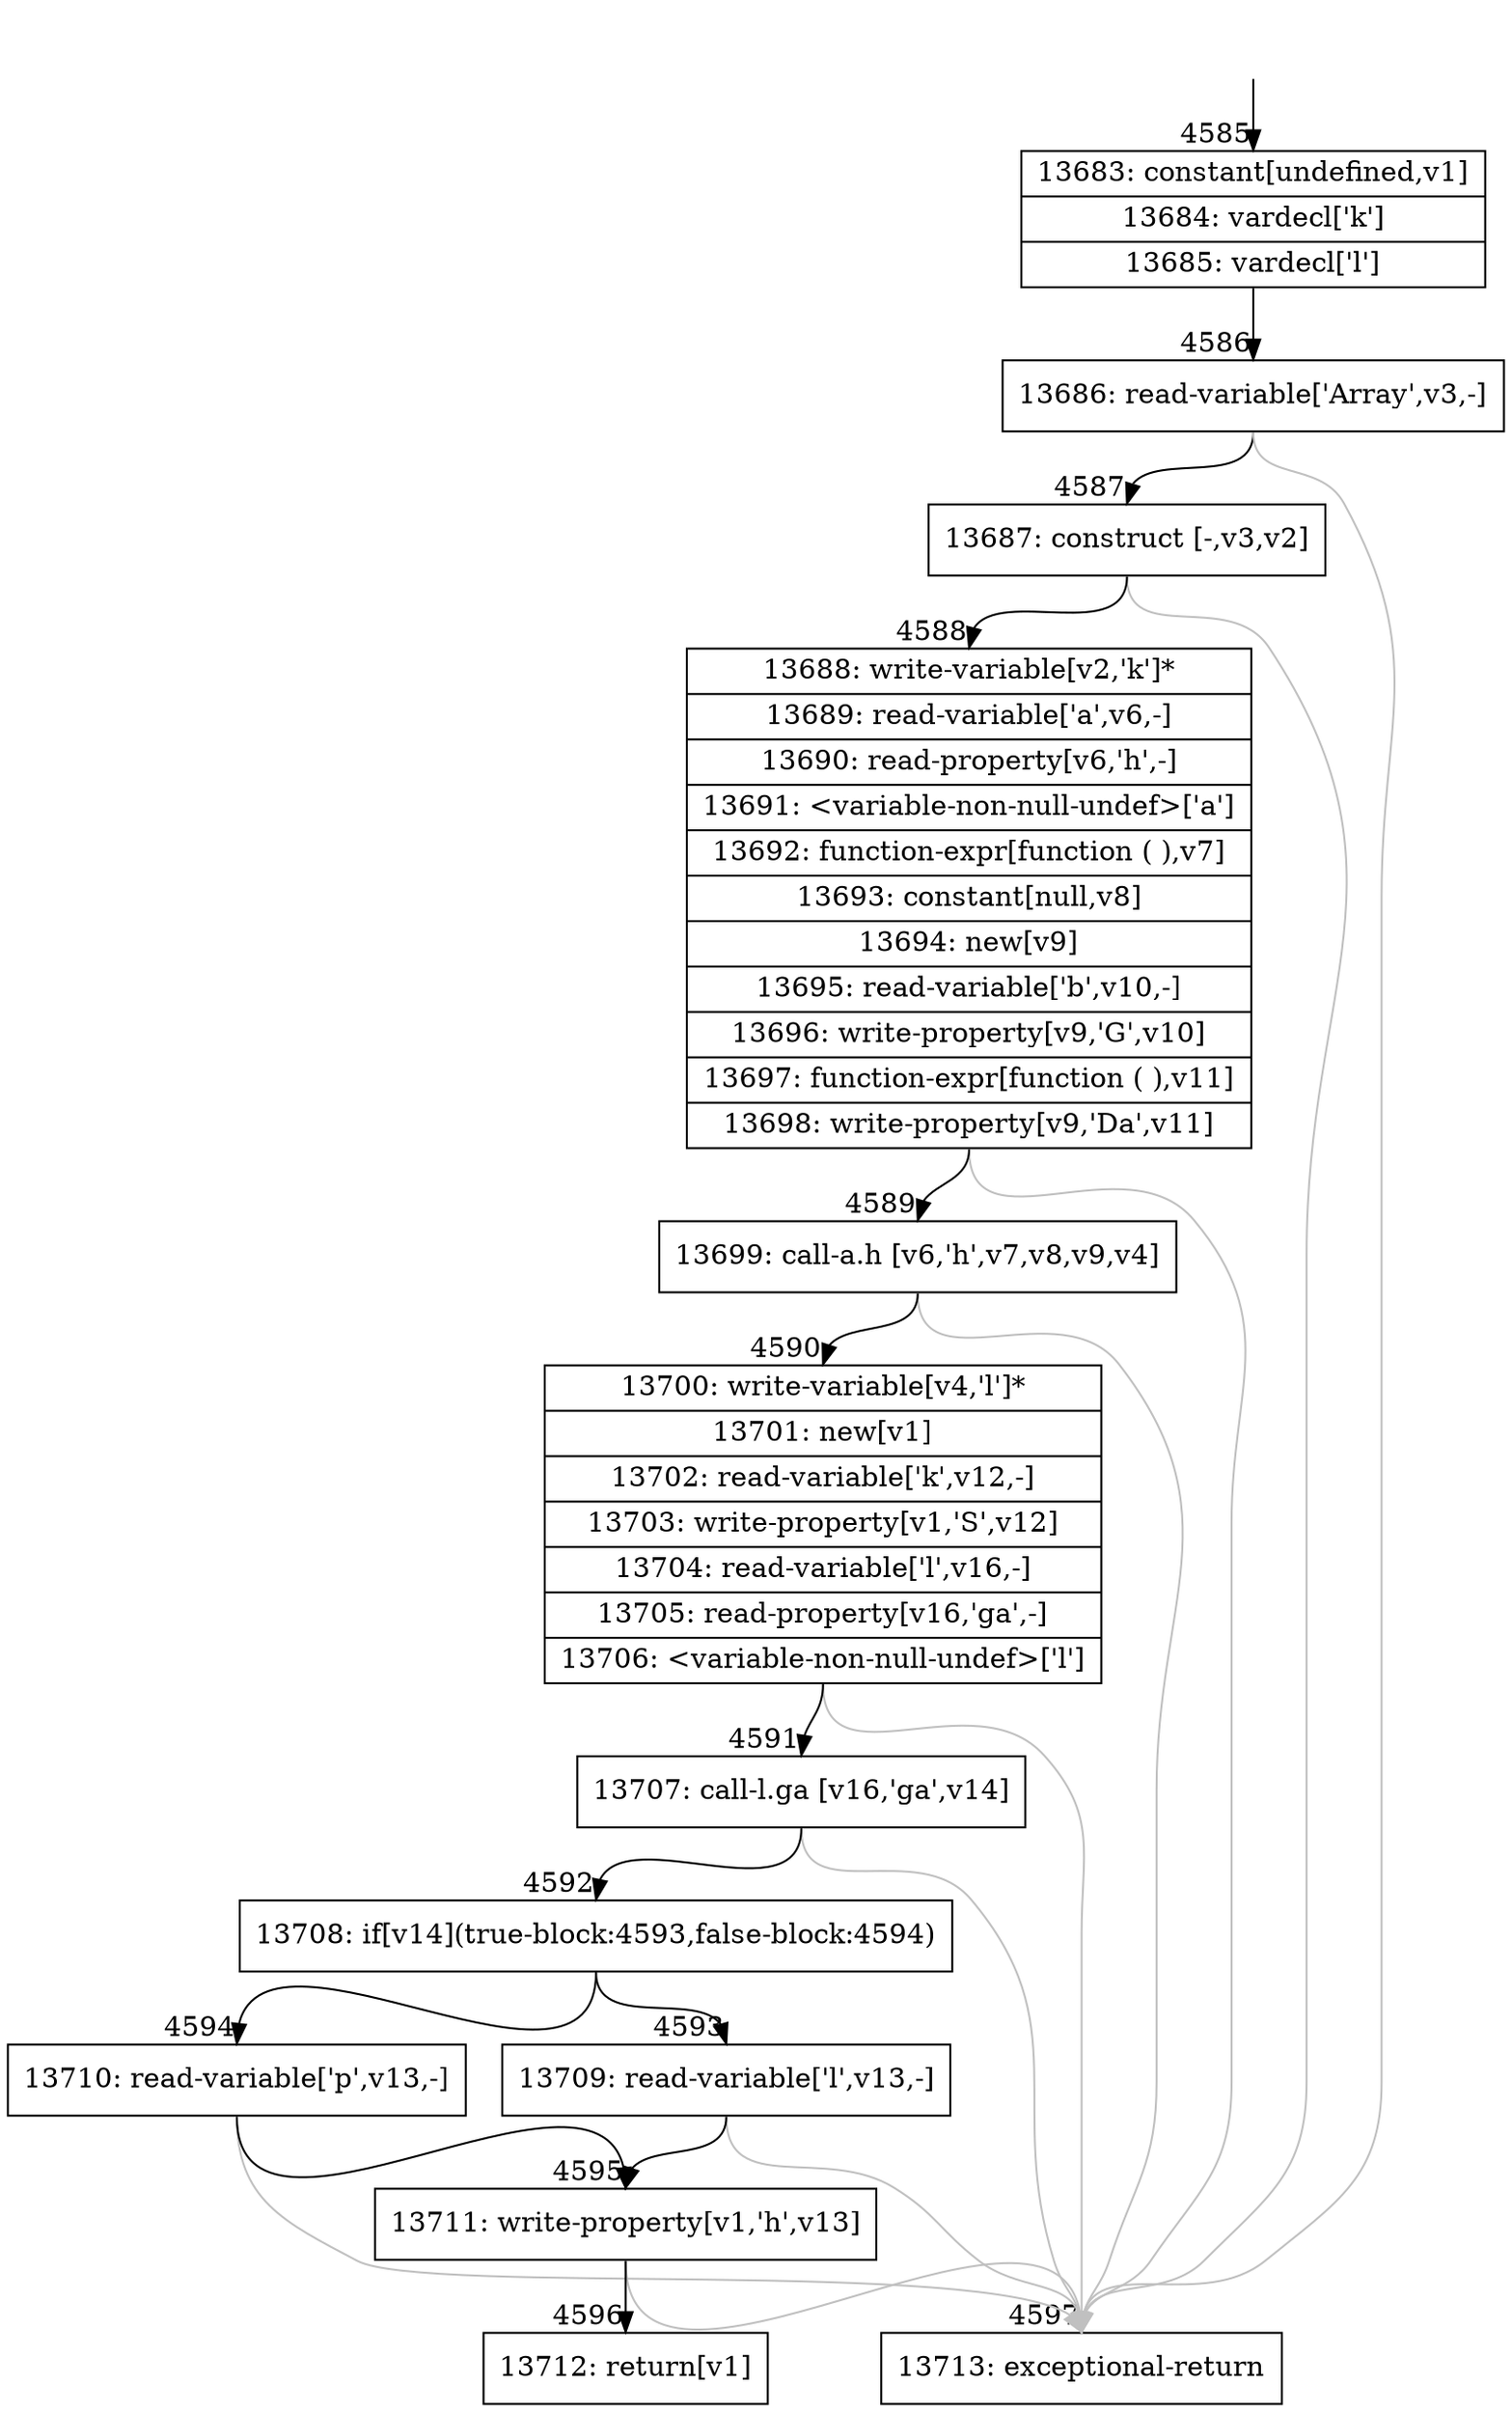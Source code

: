 digraph {
rankdir="TD"
BB_entry369[shape=none,label=""];
BB_entry369 -> BB4585 [tailport=s, headport=n, headlabel="    4585"]
BB4585 [shape=record label="{13683: constant[undefined,v1]|13684: vardecl['k']|13685: vardecl['l']}" ] 
BB4585 -> BB4586 [tailport=s, headport=n, headlabel="      4586"]
BB4586 [shape=record label="{13686: read-variable['Array',v3,-]}" ] 
BB4586 -> BB4587 [tailport=s, headport=n, headlabel="      4587"]
BB4586 -> BB4597 [tailport=s, headport=n, color=gray, headlabel="      4597"]
BB4587 [shape=record label="{13687: construct [-,v3,v2]}" ] 
BB4587 -> BB4588 [tailport=s, headport=n, headlabel="      4588"]
BB4587 -> BB4597 [tailport=s, headport=n, color=gray]
BB4588 [shape=record label="{13688: write-variable[v2,'k']*|13689: read-variable['a',v6,-]|13690: read-property[v6,'h',-]|13691: \<variable-non-null-undef\>['a']|13692: function-expr[function ( ),v7]|13693: constant[null,v8]|13694: new[v9]|13695: read-variable['b',v10,-]|13696: write-property[v9,'G',v10]|13697: function-expr[function ( ),v11]|13698: write-property[v9,'Da',v11]}" ] 
BB4588 -> BB4589 [tailport=s, headport=n, headlabel="      4589"]
BB4588 -> BB4597 [tailport=s, headport=n, color=gray]
BB4589 [shape=record label="{13699: call-a.h [v6,'h',v7,v8,v9,v4]}" ] 
BB4589 -> BB4590 [tailport=s, headport=n, headlabel="      4590"]
BB4589 -> BB4597 [tailport=s, headport=n, color=gray]
BB4590 [shape=record label="{13700: write-variable[v4,'l']*|13701: new[v1]|13702: read-variable['k',v12,-]|13703: write-property[v1,'S',v12]|13704: read-variable['l',v16,-]|13705: read-property[v16,'ga',-]|13706: \<variable-non-null-undef\>['l']}" ] 
BB4590 -> BB4591 [tailport=s, headport=n, headlabel="      4591"]
BB4590 -> BB4597 [tailport=s, headport=n, color=gray]
BB4591 [shape=record label="{13707: call-l.ga [v16,'ga',v14]}" ] 
BB4591 -> BB4592 [tailport=s, headport=n, headlabel="      4592"]
BB4591 -> BB4597 [tailport=s, headport=n, color=gray]
BB4592 [shape=record label="{13708: if[v14](true-block:4593,false-block:4594)}" ] 
BB4592 -> BB4593 [tailport=s, headport=n, headlabel="      4593"]
BB4592 -> BB4594 [tailport=s, headport=n, headlabel="      4594"]
BB4593 [shape=record label="{13709: read-variable['l',v13,-]}" ] 
BB4593 -> BB4595 [tailport=s, headport=n, headlabel="      4595"]
BB4593 -> BB4597 [tailport=s, headport=n, color=gray]
BB4594 [shape=record label="{13710: read-variable['p',v13,-]}" ] 
BB4594 -> BB4595 [tailport=s, headport=n]
BB4594 -> BB4597 [tailport=s, headport=n, color=gray]
BB4595 [shape=record label="{13711: write-property[v1,'h',v13]}" ] 
BB4595 -> BB4596 [tailport=s, headport=n, headlabel="      4596"]
BB4595 -> BB4597 [tailport=s, headport=n, color=gray]
BB4596 [shape=record label="{13712: return[v1]}" ] 
BB4597 [shape=record label="{13713: exceptional-return}" ] 
}
